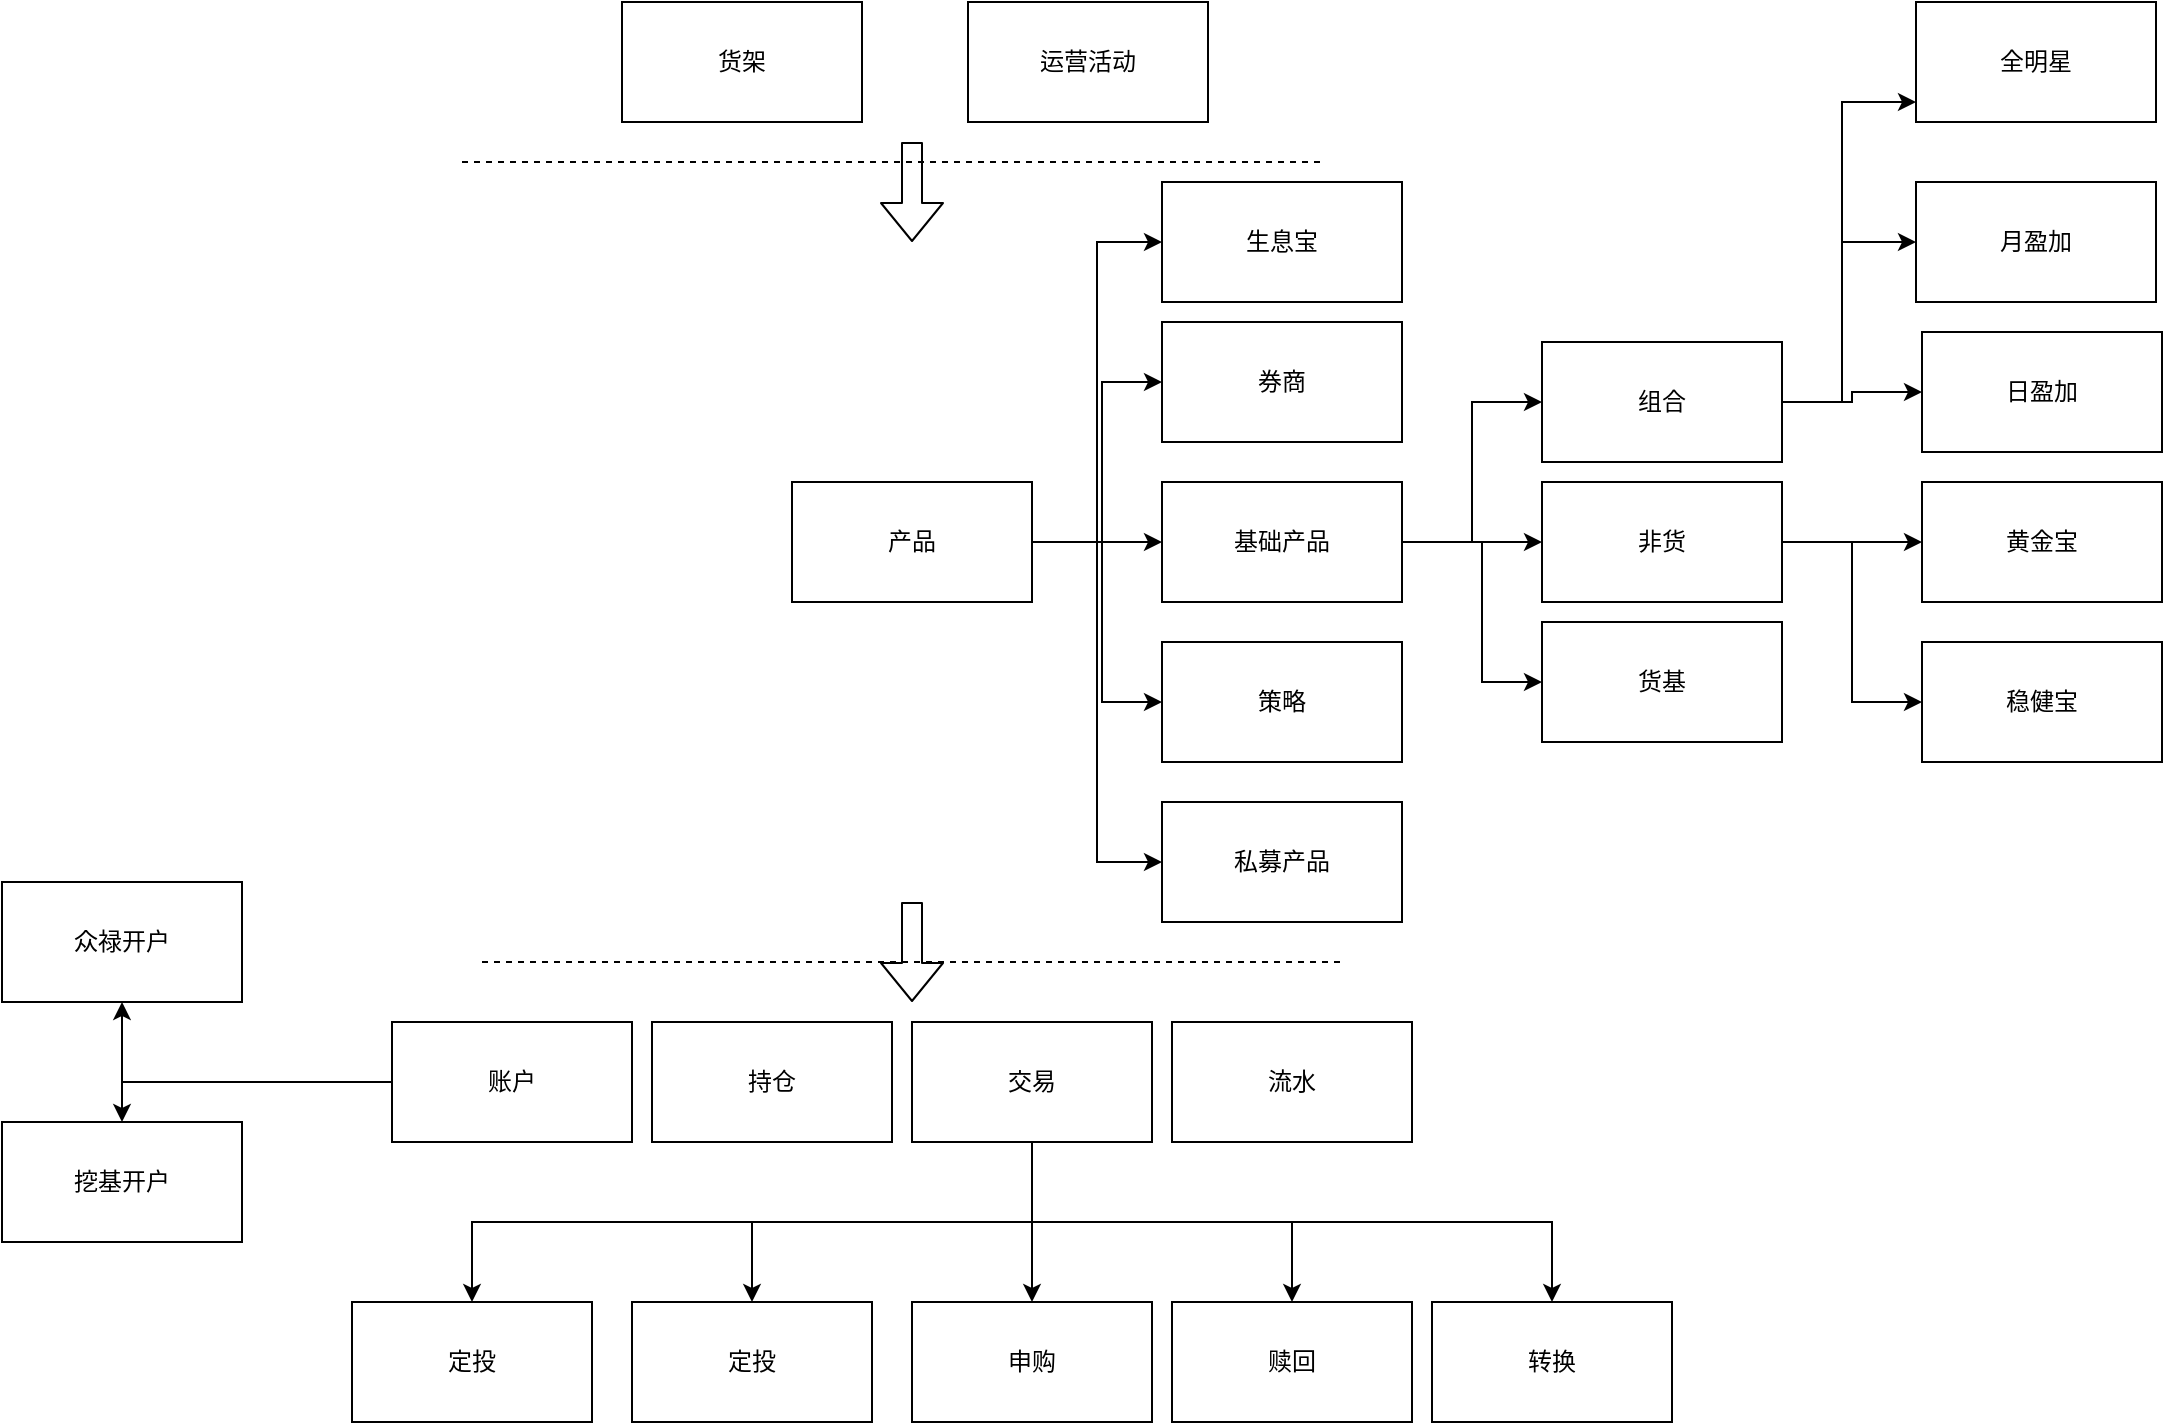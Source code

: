 <mxfile version="12.2.3" type="github" pages="1">
  <diagram id="Tn44TmRS7ulHM2Tp6w8q" name="Page-1">
    <mxGraphModel dx="1773" dy="552" grid="1" gridSize="10" guides="1" tooltips="1" connect="1" arrows="1" fold="1" page="1" pageScale="1" pageWidth="827" pageHeight="1169" math="0" shadow="0">
      <root>
        <mxCell id="0"/>
        <mxCell id="1" parent="0"/>
        <mxCell id="E58zXkHPN5G_P_hJAgaH-1" value="货架" style="rounded=0;whiteSpace=wrap;html=1;" vertex="1" parent="1">
          <mxGeometry x="180" y="10" width="120" height="60" as="geometry"/>
        </mxCell>
        <mxCell id="E58zXkHPN5G_P_hJAgaH-2" value="运营活动" style="rounded=0;whiteSpace=wrap;html=1;" vertex="1" parent="1">
          <mxGeometry x="353" y="10" width="120" height="60" as="geometry"/>
        </mxCell>
        <mxCell id="E58zXkHPN5G_P_hJAgaH-3" value="" style="endArrow=none;dashed=1;html=1;" edge="1" parent="1">
          <mxGeometry width="50" height="50" relative="1" as="geometry">
            <mxPoint x="100" y="90" as="sourcePoint"/>
            <mxPoint x="530" y="90" as="targetPoint"/>
          </mxGeometry>
        </mxCell>
        <mxCell id="E58zXkHPN5G_P_hJAgaH-4" value="" style="shape=flexArrow;endArrow=classic;html=1;" edge="1" parent="1">
          <mxGeometry width="50" height="50" relative="1" as="geometry">
            <mxPoint x="325" y="80" as="sourcePoint"/>
            <mxPoint x="325" y="130" as="targetPoint"/>
          </mxGeometry>
        </mxCell>
        <mxCell id="E58zXkHPN5G_P_hJAgaH-14" value="" style="edgeStyle=orthogonalEdgeStyle;rounded=0;orthogonalLoop=1;jettySize=auto;html=1;" edge="1" parent="1" source="E58zXkHPN5G_P_hJAgaH-5" target="E58zXkHPN5G_P_hJAgaH-13">
          <mxGeometry relative="1" as="geometry">
            <Array as="points">
              <mxPoint x="440" y="280"/>
              <mxPoint x="440" y="280"/>
            </Array>
          </mxGeometry>
        </mxCell>
        <mxCell id="E58zXkHPN5G_P_hJAgaH-16" style="edgeStyle=orthogonalEdgeStyle;rounded=0;orthogonalLoop=1;jettySize=auto;html=1;" edge="1" parent="1" source="E58zXkHPN5G_P_hJAgaH-5" target="E58zXkHPN5G_P_hJAgaH-15">
          <mxGeometry relative="1" as="geometry">
            <Array as="points">
              <mxPoint x="420" y="280"/>
              <mxPoint x="420" y="360"/>
            </Array>
          </mxGeometry>
        </mxCell>
        <mxCell id="E58zXkHPN5G_P_hJAgaH-20" value="" style="edgeStyle=orthogonalEdgeStyle;rounded=0;orthogonalLoop=1;jettySize=auto;html=1;" edge="1" parent="1" source="E58zXkHPN5G_P_hJAgaH-5" target="E58zXkHPN5G_P_hJAgaH-19">
          <mxGeometry relative="1" as="geometry">
            <Array as="points">
              <mxPoint x="420" y="280"/>
              <mxPoint x="420" y="200"/>
            </Array>
          </mxGeometry>
        </mxCell>
        <mxCell id="E58zXkHPN5G_P_hJAgaH-30" style="edgeStyle=orthogonalEdgeStyle;rounded=0;orthogonalLoop=1;jettySize=auto;html=1;entryX=0;entryY=0.5;entryDx=0;entryDy=0;" edge="1" parent="1" source="E58zXkHPN5G_P_hJAgaH-5" target="E58zXkHPN5G_P_hJAgaH-29">
          <mxGeometry relative="1" as="geometry"/>
        </mxCell>
        <mxCell id="E58zXkHPN5G_P_hJAgaH-40" style="edgeStyle=orthogonalEdgeStyle;rounded=0;orthogonalLoop=1;jettySize=auto;html=1;entryX=0;entryY=0.5;entryDx=0;entryDy=0;" edge="1" parent="1" source="E58zXkHPN5G_P_hJAgaH-5" target="E58zXkHPN5G_P_hJAgaH-39">
          <mxGeometry relative="1" as="geometry"/>
        </mxCell>
        <mxCell id="E58zXkHPN5G_P_hJAgaH-5" value="产品" style="rounded=0;whiteSpace=wrap;html=1;" vertex="1" parent="1">
          <mxGeometry x="265" y="250" width="120" height="60" as="geometry"/>
        </mxCell>
        <mxCell id="E58zXkHPN5G_P_hJAgaH-19" value="券商" style="rounded=0;whiteSpace=wrap;html=1;" vertex="1" parent="1">
          <mxGeometry x="450" y="170" width="120" height="60" as="geometry"/>
        </mxCell>
        <mxCell id="E58zXkHPN5G_P_hJAgaH-18" value="" style="edgeStyle=orthogonalEdgeStyle;rounded=0;orthogonalLoop=1;jettySize=auto;html=1;" edge="1" parent="1" source="E58zXkHPN5G_P_hJAgaH-13" target="E58zXkHPN5G_P_hJAgaH-17">
          <mxGeometry relative="1" as="geometry">
            <Array as="points">
              <mxPoint x="610" y="280"/>
              <mxPoint x="610" y="350"/>
            </Array>
          </mxGeometry>
        </mxCell>
        <mxCell id="E58zXkHPN5G_P_hJAgaH-22" style="edgeStyle=orthogonalEdgeStyle;rounded=0;orthogonalLoop=1;jettySize=auto;html=1;" edge="1" parent="1" source="E58zXkHPN5G_P_hJAgaH-13" target="E58zXkHPN5G_P_hJAgaH-21">
          <mxGeometry relative="1" as="geometry"/>
        </mxCell>
        <mxCell id="E58zXkHPN5G_P_hJAgaH-24" style="edgeStyle=orthogonalEdgeStyle;rounded=0;orthogonalLoop=1;jettySize=auto;html=1;entryX=0;entryY=0.5;entryDx=0;entryDy=0;" edge="1" parent="1" source="E58zXkHPN5G_P_hJAgaH-13" target="E58zXkHPN5G_P_hJAgaH-23">
          <mxGeometry relative="1" as="geometry"/>
        </mxCell>
        <mxCell id="E58zXkHPN5G_P_hJAgaH-13" value="基础产品" style="rounded=0;whiteSpace=wrap;html=1;" vertex="1" parent="1">
          <mxGeometry x="450" y="250" width="120" height="60" as="geometry"/>
        </mxCell>
        <mxCell id="E58zXkHPN5G_P_hJAgaH-17" value="货基" style="rounded=0;whiteSpace=wrap;html=1;" vertex="1" parent="1">
          <mxGeometry x="640" y="320" width="120" height="60" as="geometry"/>
        </mxCell>
        <mxCell id="E58zXkHPN5G_P_hJAgaH-7" value="" style="endArrow=none;dashed=1;html=1;" edge="1" parent="1">
          <mxGeometry width="50" height="50" relative="1" as="geometry">
            <mxPoint x="110" y="490" as="sourcePoint"/>
            <mxPoint x="540" y="490" as="targetPoint"/>
          </mxGeometry>
        </mxCell>
        <mxCell id="E58zXkHPN5G_P_hJAgaH-8" value="" style="shape=flexArrow;endArrow=classic;html=1;" edge="1" parent="1">
          <mxGeometry width="50" height="50" relative="1" as="geometry">
            <mxPoint x="325" y="460" as="sourcePoint"/>
            <mxPoint x="325" y="510" as="targetPoint"/>
          </mxGeometry>
        </mxCell>
        <mxCell id="E58zXkHPN5G_P_hJAgaH-54" value="" style="edgeStyle=orthogonalEdgeStyle;rounded=0;orthogonalLoop=1;jettySize=auto;html=1;" edge="1" parent="1" source="E58zXkHPN5G_P_hJAgaH-9" target="E58zXkHPN5G_P_hJAgaH-53">
          <mxGeometry relative="1" as="geometry"/>
        </mxCell>
        <mxCell id="E58zXkHPN5G_P_hJAgaH-56" style="edgeStyle=orthogonalEdgeStyle;rounded=0;orthogonalLoop=1;jettySize=auto;html=1;entryX=0.5;entryY=0;entryDx=0;entryDy=0;" edge="1" parent="1" source="E58zXkHPN5G_P_hJAgaH-9" target="E58zXkHPN5G_P_hJAgaH-55">
          <mxGeometry relative="1" as="geometry"/>
        </mxCell>
        <mxCell id="E58zXkHPN5G_P_hJAgaH-9" value="账户" style="rounded=0;whiteSpace=wrap;html=1;" vertex="1" parent="1">
          <mxGeometry x="65" y="520" width="120" height="60" as="geometry"/>
        </mxCell>
        <mxCell id="E58zXkHPN5G_P_hJAgaH-53" value="众禄开户" style="rounded=0;whiteSpace=wrap;html=1;" vertex="1" parent="1">
          <mxGeometry x="-130" y="450" width="120" height="60" as="geometry"/>
        </mxCell>
        <mxCell id="E58zXkHPN5G_P_hJAgaH-10" value="持仓" style="rounded=0;whiteSpace=wrap;html=1;" vertex="1" parent="1">
          <mxGeometry x="195" y="520" width="120" height="60" as="geometry"/>
        </mxCell>
        <mxCell id="E58zXkHPN5G_P_hJAgaH-32" value="" style="edgeStyle=orthogonalEdgeStyle;rounded=0;orthogonalLoop=1;jettySize=auto;html=1;" edge="1" parent="1" source="E58zXkHPN5G_P_hJAgaH-11" target="E58zXkHPN5G_P_hJAgaH-31">
          <mxGeometry relative="1" as="geometry"/>
        </mxCell>
        <mxCell id="E58zXkHPN5G_P_hJAgaH-34" style="edgeStyle=orthogonalEdgeStyle;rounded=0;orthogonalLoop=1;jettySize=auto;html=1;" edge="1" parent="1" source="E58zXkHPN5G_P_hJAgaH-11" target="E58zXkHPN5G_P_hJAgaH-33">
          <mxGeometry relative="1" as="geometry">
            <Array as="points">
              <mxPoint x="385" y="620"/>
              <mxPoint x="515" y="620"/>
            </Array>
          </mxGeometry>
        </mxCell>
        <mxCell id="E58zXkHPN5G_P_hJAgaH-36" style="edgeStyle=orthogonalEdgeStyle;rounded=0;orthogonalLoop=1;jettySize=auto;html=1;entryX=0.5;entryY=0;entryDx=0;entryDy=0;" edge="1" parent="1" source="E58zXkHPN5G_P_hJAgaH-11" target="E58zXkHPN5G_P_hJAgaH-35">
          <mxGeometry relative="1" as="geometry">
            <Array as="points">
              <mxPoint x="385" y="620"/>
              <mxPoint x="245" y="620"/>
            </Array>
          </mxGeometry>
        </mxCell>
        <mxCell id="E58zXkHPN5G_P_hJAgaH-38" style="edgeStyle=orthogonalEdgeStyle;rounded=0;orthogonalLoop=1;jettySize=auto;html=1;" edge="1" parent="1" source="E58zXkHPN5G_P_hJAgaH-11" target="E58zXkHPN5G_P_hJAgaH-37">
          <mxGeometry relative="1" as="geometry">
            <Array as="points">
              <mxPoint x="385" y="620"/>
              <mxPoint x="645" y="620"/>
            </Array>
          </mxGeometry>
        </mxCell>
        <mxCell id="E58zXkHPN5G_P_hJAgaH-50" style="edgeStyle=orthogonalEdgeStyle;rounded=0;orthogonalLoop=1;jettySize=auto;html=1;" edge="1" parent="1" source="E58zXkHPN5G_P_hJAgaH-11" target="E58zXkHPN5G_P_hJAgaH-49">
          <mxGeometry relative="1" as="geometry">
            <Array as="points">
              <mxPoint x="385" y="620"/>
              <mxPoint x="105" y="620"/>
            </Array>
          </mxGeometry>
        </mxCell>
        <mxCell id="E58zXkHPN5G_P_hJAgaH-11" value="交易" style="rounded=0;whiteSpace=wrap;html=1;" vertex="1" parent="1">
          <mxGeometry x="325" y="520" width="120" height="60" as="geometry"/>
        </mxCell>
        <mxCell id="E58zXkHPN5G_P_hJAgaH-31" value="申购" style="rounded=0;whiteSpace=wrap;html=1;" vertex="1" parent="1">
          <mxGeometry x="325" y="660" width="120" height="60" as="geometry"/>
        </mxCell>
        <mxCell id="E58zXkHPN5G_P_hJAgaH-12" value="流水" style="rounded=0;whiteSpace=wrap;html=1;" vertex="1" parent="1">
          <mxGeometry x="455" y="520" width="120" height="60" as="geometry"/>
        </mxCell>
        <mxCell id="E58zXkHPN5G_P_hJAgaH-15" value="策略" style="rounded=0;whiteSpace=wrap;html=1;" vertex="1" parent="1">
          <mxGeometry x="450" y="330" width="120" height="60" as="geometry"/>
        </mxCell>
        <mxCell id="E58zXkHPN5G_P_hJAgaH-28" style="edgeStyle=orthogonalEdgeStyle;rounded=0;orthogonalLoop=1;jettySize=auto;html=1;" edge="1" parent="1" source="E58zXkHPN5G_P_hJAgaH-21" target="E58zXkHPN5G_P_hJAgaH-27">
          <mxGeometry relative="1" as="geometry"/>
        </mxCell>
        <mxCell id="E58zXkHPN5G_P_hJAgaH-41" style="edgeStyle=orthogonalEdgeStyle;rounded=0;orthogonalLoop=1;jettySize=auto;html=1;entryX=0;entryY=0.5;entryDx=0;entryDy=0;" edge="1" parent="1" source="E58zXkHPN5G_P_hJAgaH-21" target="E58zXkHPN5G_P_hJAgaH-25">
          <mxGeometry relative="1" as="geometry"/>
        </mxCell>
        <mxCell id="E58zXkHPN5G_P_hJAgaH-21" value="非货" style="rounded=0;whiteSpace=wrap;html=1;" vertex="1" parent="1">
          <mxGeometry x="640" y="250" width="120" height="60" as="geometry"/>
        </mxCell>
        <mxCell id="E58zXkHPN5G_P_hJAgaH-43" value="" style="edgeStyle=orthogonalEdgeStyle;rounded=0;orthogonalLoop=1;jettySize=auto;html=1;" edge="1" parent="1" source="E58zXkHPN5G_P_hJAgaH-23" target="E58zXkHPN5G_P_hJAgaH-42">
          <mxGeometry relative="1" as="geometry">
            <Array as="points">
              <mxPoint x="790" y="210"/>
              <mxPoint x="790" y="60"/>
            </Array>
          </mxGeometry>
        </mxCell>
        <mxCell id="E58zXkHPN5G_P_hJAgaH-46" style="edgeStyle=orthogonalEdgeStyle;rounded=0;orthogonalLoop=1;jettySize=auto;html=1;" edge="1" parent="1" source="E58zXkHPN5G_P_hJAgaH-23" target="E58zXkHPN5G_P_hJAgaH-45">
          <mxGeometry relative="1" as="geometry">
            <Array as="points">
              <mxPoint x="790" y="210"/>
              <mxPoint x="790" y="130"/>
            </Array>
          </mxGeometry>
        </mxCell>
        <mxCell id="E58zXkHPN5G_P_hJAgaH-48" style="edgeStyle=orthogonalEdgeStyle;rounded=0;orthogonalLoop=1;jettySize=auto;html=1;" edge="1" parent="1" source="E58zXkHPN5G_P_hJAgaH-23" target="E58zXkHPN5G_P_hJAgaH-47">
          <mxGeometry relative="1" as="geometry"/>
        </mxCell>
        <mxCell id="E58zXkHPN5G_P_hJAgaH-23" value="组合" style="rounded=0;whiteSpace=wrap;html=1;" vertex="1" parent="1">
          <mxGeometry x="640" y="180" width="120" height="60" as="geometry"/>
        </mxCell>
        <mxCell id="E58zXkHPN5G_P_hJAgaH-42" value="全明星" style="rounded=0;whiteSpace=wrap;html=1;" vertex="1" parent="1">
          <mxGeometry x="827" y="10" width="120" height="60" as="geometry"/>
        </mxCell>
        <mxCell id="E58zXkHPN5G_P_hJAgaH-25" value="稳健宝" style="rounded=0;whiteSpace=wrap;html=1;" vertex="1" parent="1">
          <mxGeometry x="830" y="330" width="120" height="60" as="geometry"/>
        </mxCell>
        <mxCell id="E58zXkHPN5G_P_hJAgaH-27" value="黄金宝" style="rounded=0;whiteSpace=wrap;html=1;" vertex="1" parent="1">
          <mxGeometry x="830" y="250" width="120" height="60" as="geometry"/>
        </mxCell>
        <mxCell id="E58zXkHPN5G_P_hJAgaH-29" value="生息宝" style="rounded=0;whiteSpace=wrap;html=1;" vertex="1" parent="1">
          <mxGeometry x="450" y="100" width="120" height="60" as="geometry"/>
        </mxCell>
        <mxCell id="E58zXkHPN5G_P_hJAgaH-33" value="赎回" style="rounded=0;whiteSpace=wrap;html=1;" vertex="1" parent="1">
          <mxGeometry x="455" y="660" width="120" height="60" as="geometry"/>
        </mxCell>
        <mxCell id="E58zXkHPN5G_P_hJAgaH-35" value="定投" style="rounded=0;whiteSpace=wrap;html=1;" vertex="1" parent="1">
          <mxGeometry x="185" y="660" width="120" height="60" as="geometry"/>
        </mxCell>
        <mxCell id="E58zXkHPN5G_P_hJAgaH-37" value="转换" style="rounded=0;whiteSpace=wrap;html=1;" vertex="1" parent="1">
          <mxGeometry x="585" y="660" width="120" height="60" as="geometry"/>
        </mxCell>
        <mxCell id="E58zXkHPN5G_P_hJAgaH-39" value="私募产品" style="rounded=0;whiteSpace=wrap;html=1;" vertex="1" parent="1">
          <mxGeometry x="450" y="410" width="120" height="60" as="geometry"/>
        </mxCell>
        <mxCell id="E58zXkHPN5G_P_hJAgaH-45" value="月盈加" style="rounded=0;whiteSpace=wrap;html=1;" vertex="1" parent="1">
          <mxGeometry x="827" y="100" width="120" height="60" as="geometry"/>
        </mxCell>
        <mxCell id="E58zXkHPN5G_P_hJAgaH-47" value="日盈加" style="rounded=0;whiteSpace=wrap;html=1;" vertex="1" parent="1">
          <mxGeometry x="830" y="175" width="120" height="60" as="geometry"/>
        </mxCell>
        <mxCell id="E58zXkHPN5G_P_hJAgaH-49" value="定投" style="rounded=0;whiteSpace=wrap;html=1;" vertex="1" parent="1">
          <mxGeometry x="45" y="660" width="120" height="60" as="geometry"/>
        </mxCell>
        <mxCell id="E58zXkHPN5G_P_hJAgaH-55" value="挖基开户" style="rounded=0;whiteSpace=wrap;html=1;" vertex="1" parent="1">
          <mxGeometry x="-130" y="570" width="120" height="60" as="geometry"/>
        </mxCell>
      </root>
    </mxGraphModel>
  </diagram>
</mxfile>
